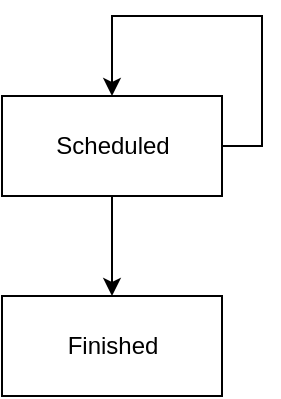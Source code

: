 <mxfile version="12.2.2" type="device" pages="1"><diagram id="GqTKlbzZs_OX6NnKai3R" name="Page-1"><mxGraphModel dx="452" dy="683" grid="1" gridSize="10" guides="1" tooltips="1" connect="1" arrows="1" fold="1" page="1" pageScale="1" pageWidth="1169" pageHeight="827" math="0" shadow="0"><root><mxCell id="0"/><mxCell id="1" parent="0"/><mxCell id="OywibuJr3g_dZiWXm5Hy-11" value="" style="edgeStyle=orthogonalEdgeStyle;rounded=0;orthogonalLoop=1;jettySize=auto;html=1;" edge="1" parent="1" source="OywibuJr3g_dZiWXm5Hy-4" target="OywibuJr3g_dZiWXm5Hy-10"><mxGeometry relative="1" as="geometry"/></mxCell><mxCell id="OywibuJr3g_dZiWXm5Hy-4" value="Scheduled" style="html=1;" vertex="1" parent="1"><mxGeometry x="330" y="80" width="110" height="50" as="geometry"/></mxCell><mxCell id="OywibuJr3g_dZiWXm5Hy-10" value="Finished" style="html=1;" vertex="1" parent="1"><mxGeometry x="330" y="180" width="110" height="50" as="geometry"/></mxCell><mxCell id="OywibuJr3g_dZiWXm5Hy-15" style="edgeStyle=orthogonalEdgeStyle;rounded=0;orthogonalLoop=1;jettySize=auto;html=1;exitX=1;exitY=0.5;exitDx=0;exitDy=0;entryX=0.5;entryY=0;entryDx=0;entryDy=0;" edge="1" parent="1" source="OywibuJr3g_dZiWXm5Hy-4" target="OywibuJr3g_dZiWXm5Hy-4"><mxGeometry relative="1" as="geometry"><Array as="points"><mxPoint x="460" y="105"/><mxPoint x="460" y="40"/><mxPoint x="385" y="40"/></Array></mxGeometry></mxCell></root></mxGraphModel></diagram></mxfile>